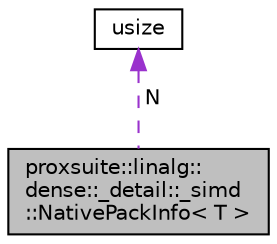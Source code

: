 digraph "proxsuite::linalg::dense::_detail::_simd::NativePackInfo&lt; T &gt;"
{
 // LATEX_PDF_SIZE
  bgcolor="transparent";
  edge [fontname="Helvetica",fontsize="10",labelfontname="Helvetica",labelfontsize="10"];
  node [fontname="Helvetica",fontsize="10",shape=record];
  Node1 [label="proxsuite::linalg::\ldense::_detail::_simd\l::NativePackInfo\< T \>",height=0.2,width=0.4,color="black", fillcolor="grey75", style="filled", fontcolor="black",tooltip=" "];
  Node2 -> Node1 [dir="back",color="darkorchid3",fontsize="10",style="dashed",label=" N" ,fontname="Helvetica"];
  Node2 [label="usize",height=0.2,width=0.4,color="black",tooltip=" "];
}
